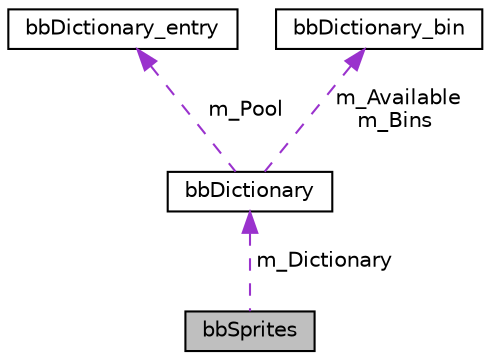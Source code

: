 digraph "bbSprites"
{
 // LATEX_PDF_SIZE
  edge [fontname="Helvetica",fontsize="10",labelfontname="Helvetica",labelfontsize="10"];
  node [fontname="Helvetica",fontsize="10",shape=record];
  Node1 [label="bbSprites",height=0.2,width=0.4,color="black", fillcolor="grey75", style="filled", fontcolor="black",tooltip="bbSprites is a container for sfSprites used in a single bbMap"];
  Node2 -> Node1 [dir="back",color="darkorchid3",fontsize="10",style="dashed",label=" m_Dictionary" ,fontname="Helvetica"];
  Node2 [label="bbDictionary",height=0.2,width=0.4,color="black", fillcolor="white", style="filled",URL="$structbbDictionary.html",tooltip=" "];
  Node3 -> Node2 [dir="back",color="darkorchid3",fontsize="10",style="dashed",label=" m_Pool" ,fontname="Helvetica"];
  Node3 [label="bbDictionary_entry",height=0.2,width=0.4,color="black", fillcolor="white", style="filled",URL="$structbbDictionary__entry.html",tooltip=" "];
  Node4 -> Node2 [dir="back",color="darkorchid3",fontsize="10",style="dashed",label=" m_Available\nm_Bins" ,fontname="Helvetica"];
  Node4 [label="bbDictionary_bin",height=0.2,width=0.4,color="black", fillcolor="white", style="filled",URL="$structbbDictionary__bin.html",tooltip=" "];
}
